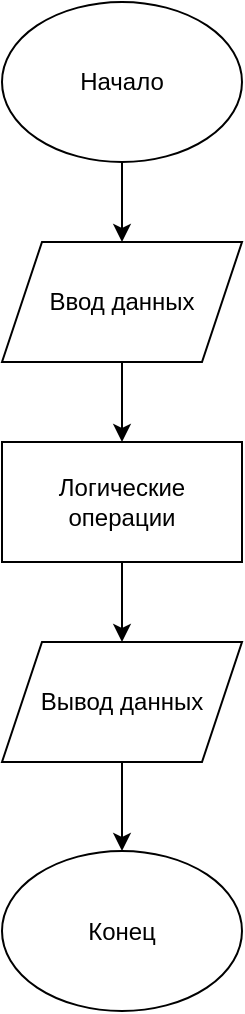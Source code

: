 <mxfile version="15.2.9" type="google" pages="8"><diagram id="BGq9eh0-HV9BmRO6fn32" name="les_1_task_1"><mxGraphModel dx="1847" dy="1051" grid="1" gridSize="10" guides="1" tooltips="1" connect="1" arrows="1" fold="1" page="1" pageScale="1" pageWidth="827" pageHeight="1169" math="0" shadow="0"><root><mxCell id="0"/><mxCell id="1" parent="0"/><mxCell id="eTskNtmZAvCyl6tFU1Ob-12" style="edgeStyle=orthogonalEdgeStyle;rounded=0;orthogonalLoop=1;jettySize=auto;html=1;entryX=0.5;entryY=0;entryDx=0;entryDy=0;" parent="1" source="eTskNtmZAvCyl6tFU1Ob-1" target="eTskNtmZAvCyl6tFU1Ob-2" edge="1"><mxGeometry relative="1" as="geometry"/></mxCell><mxCell id="eTskNtmZAvCyl6tFU1Ob-1" value="Начало" style="ellipse;whiteSpace=wrap;html=1;" parent="1" vertex="1"><mxGeometry x="-473" y="120" width="120" height="80" as="geometry"/></mxCell><mxCell id="eTskNtmZAvCyl6tFU1Ob-11" style="edgeStyle=orthogonalEdgeStyle;rounded=0;orthogonalLoop=1;jettySize=auto;html=1;entryX=0.5;entryY=0;entryDx=0;entryDy=0;" parent="1" source="eTskNtmZAvCyl6tFU1Ob-2" target="eTskNtmZAvCyl6tFU1Ob-4" edge="1"><mxGeometry relative="1" as="geometry"/></mxCell><mxCell id="eTskNtmZAvCyl6tFU1Ob-2" value="Ввод данных" style="shape=parallelogram;perimeter=parallelogramPerimeter;whiteSpace=wrap;html=1;fixedSize=1;" parent="1" vertex="1"><mxGeometry x="-473" y="240" width="120" height="60" as="geometry"/></mxCell><mxCell id="eTskNtmZAvCyl6tFU1Ob-10" style="edgeStyle=orthogonalEdgeStyle;rounded=0;orthogonalLoop=1;jettySize=auto;html=1;entryX=0.5;entryY=0;entryDx=0;entryDy=0;" parent="1" source="eTskNtmZAvCyl6tFU1Ob-4" target="eTskNtmZAvCyl6tFU1Ob-7" edge="1"><mxGeometry relative="1" as="geometry"/></mxCell><mxCell id="eTskNtmZAvCyl6tFU1Ob-4" value="Логические операции" style="rounded=0;whiteSpace=wrap;html=1;" parent="1" vertex="1"><mxGeometry x="-473" y="340" width="120" height="60" as="geometry"/></mxCell><mxCell id="eTskNtmZAvCyl6tFU1Ob-5" value="Конец" style="ellipse;whiteSpace=wrap;html=1;" parent="1" vertex="1"><mxGeometry x="-473" y="544.5" width="120" height="80" as="geometry"/></mxCell><mxCell id="eTskNtmZAvCyl6tFU1Ob-9" style="edgeStyle=orthogonalEdgeStyle;rounded=0;orthogonalLoop=1;jettySize=auto;html=1;entryX=0.5;entryY=0;entryDx=0;entryDy=0;" parent="1" source="eTskNtmZAvCyl6tFU1Ob-7" target="eTskNtmZAvCyl6tFU1Ob-5" edge="1"><mxGeometry relative="1" as="geometry"/></mxCell><mxCell id="eTskNtmZAvCyl6tFU1Ob-7" value="Вывод данных" style="shape=parallelogram;perimeter=parallelogramPerimeter;whiteSpace=wrap;html=1;fixedSize=1;" parent="1" vertex="1"><mxGeometry x="-473" y="440" width="120" height="60" as="geometry"/></mxCell></root></mxGraphModel></diagram><diagram id="jHvMftUbIAsGEjXu9TkB" name="les_1_task_2"><mxGraphModel dx="1020" dy="1051" grid="1" gridSize="10" guides="1" tooltips="1" connect="1" arrows="1" fold="1" page="1" pageScale="1" pageWidth="827" pageHeight="1169" math="0" shadow="0"><root><mxCell id="8w0IpbW2ydG69gup8He6-0"/><mxCell id="8w0IpbW2ydG69gup8He6-1" parent="8w0IpbW2ydG69gup8He6-0"/><mxCell id="8w0IpbW2ydG69gup8He6-2" style="edgeStyle=orthogonalEdgeStyle;rounded=0;orthogonalLoop=1;jettySize=auto;html=1;entryX=0.5;entryY=0;entryDx=0;entryDy=0;fontColor=default;" edge="1" parent="8w0IpbW2ydG69gup8He6-1" source="8w0IpbW2ydG69gup8He6-3" target="8w0IpbW2ydG69gup8He6-5"><mxGeometry relative="1" as="geometry"/></mxCell><mxCell id="8w0IpbW2ydG69gup8He6-3" value="Начало" style="ellipse;whiteSpace=wrap;html=1;" vertex="1" parent="8w0IpbW2ydG69gup8He6-1"><mxGeometry x="340" y="60" width="120" height="80" as="geometry"/></mxCell><mxCell id="8w0IpbW2ydG69gup8He6-4" style="edgeStyle=orthogonalEdgeStyle;rounded=0;orthogonalLoop=1;jettySize=auto;html=1;entryX=0.5;entryY=0;entryDx=0;entryDy=0;fontColor=default;" edge="1" parent="8w0IpbW2ydG69gup8He6-1" source="8w0IpbW2ydG69gup8He6-5" target="8w0IpbW2ydG69gup8He6-7"><mxGeometry relative="1" as="geometry"/></mxCell><mxCell id="8w0IpbW2ydG69gup8He6-5" value="Ввод координат&lt;br&gt;A(x1;y1)" style="shape=parallelogram;perimeter=parallelogramPerimeter;whiteSpace=wrap;html=1;fixedSize=1;" vertex="1" parent="8w0IpbW2ydG69gup8He6-1"><mxGeometry x="340" y="180" width="120" height="60" as="geometry"/></mxCell><mxCell id="8w0IpbW2ydG69gup8He6-6" value="" style="edgeStyle=orthogonalEdgeStyle;rounded=0;orthogonalLoop=1;jettySize=auto;html=1;fontColor=default;" edge="1" parent="8w0IpbW2ydG69gup8He6-1" source="8w0IpbW2ydG69gup8He6-7" target="8w0IpbW2ydG69gup8He6-9"><mxGeometry relative="1" as="geometry"/></mxCell><mxCell id="8w0IpbW2ydG69gup8He6-7" value="&lt;span&gt;Ввод координат&lt;/span&gt;&lt;br&gt;&lt;span&gt;B(x2;y2)&lt;/span&gt;" style="shape=parallelogram;perimeter=parallelogramPerimeter;whiteSpace=wrap;html=1;fixedSize=1;" vertex="1" parent="8w0IpbW2ydG69gup8He6-1"><mxGeometry x="340" y="280" width="120" height="60" as="geometry"/></mxCell><mxCell id="8w0IpbW2ydG69gup8He6-8" value="" style="edgeStyle=orthogonalEdgeStyle;rounded=0;orthogonalLoop=1;jettySize=auto;html=1;fontColor=default;" edge="1" parent="8w0IpbW2ydG69gup8He6-1" source="8w0IpbW2ydG69gup8He6-9" target="8w0IpbW2ydG69gup8He6-11"><mxGeometry relative="1" as="geometry"/></mxCell><mxCell id="8w0IpbW2ydG69gup8He6-9" value="&lt;font style=&quot;font-size: 12px&quot;&gt;&lt;span style=&quot;color: rgb(17 , 17 , 17) ; font-family: &amp;#34;arial&amp;#34; , &amp;#34;helvetica neue&amp;#34; , &amp;#34;helvetica&amp;#34; , &amp;#34;arial&amp;#34; , sans-serif ; text-align: left ; background-color: rgb(255 , 255 , 255)&quot;&gt;Вычислить значение&amp;nbsp;&lt;br&gt;&lt;/span&gt;&lt;var style=&quot;box-sizing: border-box ; color: rgb(17 , 17 , 17) ; font-family: &amp;#34;arial&amp;#34; , &amp;#34;helvetica neue&amp;#34; , &amp;#34;helvetica&amp;#34; , &amp;#34;arial&amp;#34; , sans-serif ; text-align: left ; background-color: rgb(255 , 255 , 255)&quot;&gt;k&lt;/var&gt;&lt;/font&gt;" style="rounded=0;whiteSpace=wrap;html=1;" vertex="1" parent="8w0IpbW2ydG69gup8He6-1"><mxGeometry x="340" y="380" width="120" height="60" as="geometry"/></mxCell><mxCell id="8w0IpbW2ydG69gup8He6-10" value="" style="edgeStyle=orthogonalEdgeStyle;rounded=0;orthogonalLoop=1;jettySize=auto;html=1;fontColor=default;" edge="1" parent="8w0IpbW2ydG69gup8He6-1" source="8w0IpbW2ydG69gup8He6-11" target="8w0IpbW2ydG69gup8He6-14"><mxGeometry relative="1" as="geometry"/></mxCell><mxCell id="8w0IpbW2ydG69gup8He6-11" value="Вычислить значение b" style="rounded=0;whiteSpace=wrap;html=1;" vertex="1" parent="8w0IpbW2ydG69gup8He6-1"><mxGeometry x="340" y="480" width="120" height="60" as="geometry"/></mxCell><mxCell id="8w0IpbW2ydG69gup8He6-12" value="Конец" style="ellipse;whiteSpace=wrap;html=1;" vertex="1" parent="8w0IpbW2ydG69gup8He6-1"><mxGeometry x="340" y="680" width="120" height="80" as="geometry"/></mxCell><mxCell id="8w0IpbW2ydG69gup8He6-13" value="" style="edgeStyle=orthogonalEdgeStyle;rounded=0;orthogonalLoop=1;jettySize=auto;html=1;fontColor=default;" edge="1" parent="8w0IpbW2ydG69gup8He6-1" source="8w0IpbW2ydG69gup8He6-14" target="8w0IpbW2ydG69gup8He6-12"><mxGeometry relative="1" as="geometry"/></mxCell><mxCell id="8w0IpbW2ydG69gup8He6-14" value="Вывод уравнения&lt;br&gt;прямой вида:&lt;br&gt;y = kx + b" style="shape=parallelogram;perimeter=parallelogramPerimeter;whiteSpace=wrap;html=1;fixedSize=1;labelBackgroundColor=default;fontColor=default;" vertex="1" parent="8w0IpbW2ydG69gup8He6-1"><mxGeometry x="325" y="580" width="150" height="60" as="geometry"/></mxCell></root></mxGraphModel></diagram><diagram id="Hru8UGZQPtQJNdQzPPBr" name="les_1_task_3"><mxGraphModel dx="1020" dy="1051" grid="1" gridSize="10" guides="1" tooltips="1" connect="1" arrows="1" fold="1" page="1" pageScale="1" pageWidth="827" pageHeight="1169" math="0" shadow="0"><root><mxCell id="FPMzdObqsyH5UGOvPdIR-0"/><mxCell id="FPMzdObqsyH5UGOvPdIR-1" parent="FPMzdObqsyH5UGOvPdIR-0"/><mxCell id="FPMzdObqsyH5UGOvPdIR-2" value="" style="edgeStyle=orthogonalEdgeStyle;rounded=0;orthogonalLoop=1;jettySize=auto;html=1;" edge="1" parent="FPMzdObqsyH5UGOvPdIR-1" source="FPMzdObqsyH5UGOvPdIR-3" target="FPMzdObqsyH5UGOvPdIR-5"><mxGeometry relative="1" as="geometry"/></mxCell><mxCell id="FPMzdObqsyH5UGOvPdIR-3" value="Начало" style="ellipse;whiteSpace=wrap;html=1;" vertex="1" parent="FPMzdObqsyH5UGOvPdIR-1"><mxGeometry x="224" y="190" width="120" height="80" as="geometry"/></mxCell><mxCell id="FPMzdObqsyH5UGOvPdIR-4" value="" style="edgeStyle=orthogonalEdgeStyle;rounded=0;orthogonalLoop=1;jettySize=auto;html=1;" edge="1" parent="FPMzdObqsyH5UGOvPdIR-1" source="FPMzdObqsyH5UGOvPdIR-5" target="FPMzdObqsyH5UGOvPdIR-7"><mxGeometry relative="1" as="geometry"/></mxCell><mxCell id="FPMzdObqsyH5UGOvPdIR-5" value="Ввод &lt;br&gt;границ &lt;br&gt;генерации" style="shape=parallelogram;perimeter=parallelogramPerimeter;whiteSpace=wrap;html=1;fixedSize=1;" vertex="1" parent="FPMzdObqsyH5UGOvPdIR-1"><mxGeometry x="209" y="300" width="150" height="60" as="geometry"/></mxCell><mxCell id="FPMzdObqsyH5UGOvPdIR-6" value="" style="edgeStyle=orthogonalEdgeStyle;rounded=0;orthogonalLoop=1;jettySize=auto;html=1;" edge="1" parent="FPMzdObqsyH5UGOvPdIR-1" source="FPMzdObqsyH5UGOvPdIR-7" target="FPMzdObqsyH5UGOvPdIR-8"><mxGeometry relative="1" as="geometry"/></mxCell><mxCell id="FPMzdObqsyH5UGOvPdIR-7" value="Вывод&lt;br&gt;результата" style="shape=parallelogram;perimeter=parallelogramPerimeter;whiteSpace=wrap;html=1;fixedSize=1;" vertex="1" parent="FPMzdObqsyH5UGOvPdIR-1"><mxGeometry x="224" y="400" width="120" height="60" as="geometry"/></mxCell><mxCell id="FPMzdObqsyH5UGOvPdIR-8" value="Конец" style="ellipse;whiteSpace=wrap;html=1;" vertex="1" parent="FPMzdObqsyH5UGOvPdIR-1"><mxGeometry x="224" y="500" width="120" height="80" as="geometry"/></mxCell><mxCell id="FPMzdObqsyH5UGOvPdIR-9" value="" style="edgeStyle=orthogonalEdgeStyle;rounded=0;orthogonalLoop=1;jettySize=auto;html=1;" edge="1" parent="FPMzdObqsyH5UGOvPdIR-1" source="FPMzdObqsyH5UGOvPdIR-10" target="FPMzdObqsyH5UGOvPdIR-13"><mxGeometry relative="1" as="geometry"/></mxCell><mxCell id="FPMzdObqsyH5UGOvPdIR-10" value="Начало" style="ellipse;whiteSpace=wrap;html=1;" vertex="1" parent="FPMzdObqsyH5UGOvPdIR-1"><mxGeometry x="504" y="190" width="120" height="80" as="geometry"/></mxCell><mxCell id="FPMzdObqsyH5UGOvPdIR-11" value="блок-схема для заданий a-b" style="text;html=1;strokeColor=none;fillColor=none;align=center;verticalAlign=middle;whiteSpace=wrap;rounded=0;" vertex="1" parent="FPMzdObqsyH5UGOvPdIR-1"><mxGeometry x="204" y="110" width="160" height="30" as="geometry"/></mxCell><mxCell id="FPMzdObqsyH5UGOvPdIR-12" value="" style="edgeStyle=orthogonalEdgeStyle;rounded=0;orthogonalLoop=1;jettySize=auto;html=1;" edge="1" parent="FPMzdObqsyH5UGOvPdIR-1" source="FPMzdObqsyH5UGOvPdIR-13" target="FPMzdObqsyH5UGOvPdIR-15"><mxGeometry relative="1" as="geometry"/></mxCell><mxCell id="FPMzdObqsyH5UGOvPdIR-13" value="Ввод &lt;br&gt;границ &lt;br&gt;генерации" style="shape=parallelogram;perimeter=parallelogramPerimeter;whiteSpace=wrap;html=1;fixedSize=1;" vertex="1" parent="FPMzdObqsyH5UGOvPdIR-1"><mxGeometry x="504" y="300" width="120" height="60" as="geometry"/></mxCell><mxCell id="FPMzdObqsyH5UGOvPdIR-14" value="" style="edgeStyle=orthogonalEdgeStyle;rounded=0;orthogonalLoop=1;jettySize=auto;html=1;" edge="1" parent="FPMzdObqsyH5UGOvPdIR-1" source="FPMzdObqsyH5UGOvPdIR-15" target="FPMzdObqsyH5UGOvPdIR-19"><mxGeometry relative="1" as="geometry"/></mxCell><mxCell id="FPMzdObqsyH5UGOvPdIR-15" value="Вычисление &lt;br&gt;длинны диапазона&lt;br&gt;для символов" style="rounded=0;whiteSpace=wrap;html=1;" vertex="1" parent="FPMzdObqsyH5UGOvPdIR-1"><mxGeometry x="504" y="390" width="120" height="60" as="geometry"/></mxCell><mxCell id="FPMzdObqsyH5UGOvPdIR-16" value="часть c" style="text;html=1;strokeColor=none;fillColor=none;align=center;verticalAlign=middle;whiteSpace=wrap;rounded=0;" vertex="1" parent="FPMzdObqsyH5UGOvPdIR-1"><mxGeometry x="534" y="115" width="60" height="20" as="geometry"/></mxCell><mxCell id="FPMzdObqsyH5UGOvPdIR-17" value="Конец" style="ellipse;whiteSpace=wrap;html=1;" vertex="1" parent="FPMzdObqsyH5UGOvPdIR-1"><mxGeometry x="504" y="574.5" width="120" height="80" as="geometry"/></mxCell><mxCell id="FPMzdObqsyH5UGOvPdIR-18" value="" style="edgeStyle=orthogonalEdgeStyle;rounded=0;orthogonalLoop=1;jettySize=auto;html=1;" edge="1" parent="FPMzdObqsyH5UGOvPdIR-1" source="FPMzdObqsyH5UGOvPdIR-19" target="FPMzdObqsyH5UGOvPdIR-17"><mxGeometry relative="1" as="geometry"/></mxCell><mxCell id="FPMzdObqsyH5UGOvPdIR-19" value="Вывод&lt;br&gt;результата" style="shape=parallelogram;perimeter=parallelogramPerimeter;whiteSpace=wrap;html=1;fixedSize=1;" vertex="1" parent="FPMzdObqsyH5UGOvPdIR-1"><mxGeometry x="504" y="480" width="120" height="60" as="geometry"/></mxCell></root></mxGraphModel></diagram><diagram id="PmEAxu16yv42SSvFTnBU" name="les_1_task_4"><mxGraphModel dx="1020" dy="1051" grid="1" gridSize="10" guides="1" tooltips="1" connect="1" arrows="1" fold="1" page="1" pageScale="1" pageWidth="827" pageHeight="1169" math="0" shadow="0"><root><mxCell id="8AgoOrCm9g4I1FmbaacZ-0"/><mxCell id="8AgoOrCm9g4I1FmbaacZ-1" parent="8AgoOrCm9g4I1FmbaacZ-0"/><mxCell id="8AgoOrCm9g4I1FmbaacZ-2" value="" style="edgeStyle=orthogonalEdgeStyle;rounded=0;orthogonalLoop=1;jettySize=auto;html=1;" edge="1" parent="8AgoOrCm9g4I1FmbaacZ-1" source="8AgoOrCm9g4I1FmbaacZ-3" target="8AgoOrCm9g4I1FmbaacZ-5"><mxGeometry relative="1" as="geometry"/></mxCell><mxCell id="8AgoOrCm9g4I1FmbaacZ-3" value="Начало" style="ellipse;whiteSpace=wrap;html=1;" vertex="1" parent="8AgoOrCm9g4I1FmbaacZ-1"><mxGeometry x="354" y="240" width="120" height="80" as="geometry"/></mxCell><mxCell id="8AgoOrCm9g4I1FmbaacZ-4" value="" style="edgeStyle=orthogonalEdgeStyle;rounded=0;orthogonalLoop=1;jettySize=auto;html=1;" edge="1" parent="8AgoOrCm9g4I1FmbaacZ-1" source="8AgoOrCm9g4I1FmbaacZ-5" target="8AgoOrCm9g4I1FmbaacZ-7"><mxGeometry relative="1" as="geometry"/></mxCell><mxCell id="8AgoOrCm9g4I1FmbaacZ-5" value="Ввод &lt;br&gt;границ" style="shape=parallelogram;perimeter=parallelogramPerimeter;whiteSpace=wrap;html=1;fixedSize=1;" vertex="1" parent="8AgoOrCm9g4I1FmbaacZ-1"><mxGeometry x="354" y="350" width="120" height="60" as="geometry"/></mxCell><mxCell id="8AgoOrCm9g4I1FmbaacZ-6" value="" style="edgeStyle=orthogonalEdgeStyle;rounded=0;orthogonalLoop=1;jettySize=auto;html=1;" edge="1" parent="8AgoOrCm9g4I1FmbaacZ-1" source="8AgoOrCm9g4I1FmbaacZ-7" target="8AgoOrCm9g4I1FmbaacZ-10"><mxGeometry relative="1" as="geometry"/></mxCell><mxCell id="8AgoOrCm9g4I1FmbaacZ-7" value="Вычисление &lt;br&gt;позиций и расстояние &lt;br&gt;между&amp;nbsp;букв." style="rounded=0;whiteSpace=wrap;html=1;" vertex="1" parent="8AgoOrCm9g4I1FmbaacZ-1"><mxGeometry x="354" y="440" width="120" height="60" as="geometry"/></mxCell><mxCell id="8AgoOrCm9g4I1FmbaacZ-8" value="Конец" style="ellipse;whiteSpace=wrap;html=1;" vertex="1" parent="8AgoOrCm9g4I1FmbaacZ-1"><mxGeometry x="354" y="624.5" width="120" height="80" as="geometry"/></mxCell><mxCell id="8AgoOrCm9g4I1FmbaacZ-9" value="" style="edgeStyle=orthogonalEdgeStyle;rounded=0;orthogonalLoop=1;jettySize=auto;html=1;" edge="1" parent="8AgoOrCm9g4I1FmbaacZ-1" source="8AgoOrCm9g4I1FmbaacZ-10" target="8AgoOrCm9g4I1FmbaacZ-8"><mxGeometry relative="1" as="geometry"/></mxCell><mxCell id="8AgoOrCm9g4I1FmbaacZ-10" value="Вывод&lt;br&gt;результата" style="shape=parallelogram;perimeter=parallelogramPerimeter;whiteSpace=wrap;html=1;fixedSize=1;" vertex="1" parent="8AgoOrCm9g4I1FmbaacZ-1"><mxGeometry x="354" y="530" width="120" height="60" as="geometry"/></mxCell></root></mxGraphModel></diagram><diagram id="HAYeex-Ujjy1P0VYLm13" name="les_1_task_5"><mxGraphModel dx="1020" dy="1051" grid="1" gridSize="10" guides="1" tooltips="1" connect="1" arrows="1" fold="1" page="1" pageScale="1" pageWidth="827" pageHeight="1169" math="0" shadow="0"><root><mxCell id="AmhFvHscFGcAW7m8LnVK-0"/><mxCell id="AmhFvHscFGcAW7m8LnVK-1" parent="AmhFvHscFGcAW7m8LnVK-0"/><mxCell id="AmhFvHscFGcAW7m8LnVK-2" value="" style="edgeStyle=orthogonalEdgeStyle;rounded=0;orthogonalLoop=1;jettySize=auto;html=1;" edge="1" parent="AmhFvHscFGcAW7m8LnVK-1" source="AmhFvHscFGcAW7m8LnVK-3" target="AmhFvHscFGcAW7m8LnVK-5"><mxGeometry relative="1" as="geometry"/></mxCell><mxCell id="AmhFvHscFGcAW7m8LnVK-3" value="Начало" style="ellipse;whiteSpace=wrap;html=1;" vertex="1" parent="AmhFvHscFGcAW7m8LnVK-1"><mxGeometry x="354" y="180" width="120" height="80" as="geometry"/></mxCell><mxCell id="AmhFvHscFGcAW7m8LnVK-4" value="" style="edgeStyle=orthogonalEdgeStyle;rounded=0;orthogonalLoop=1;jettySize=auto;html=1;" edge="1" parent="AmhFvHscFGcAW7m8LnVK-1" source="AmhFvHscFGcAW7m8LnVK-5" target="AmhFvHscFGcAW7m8LnVK-10"><mxGeometry relative="1" as="geometry"/></mxCell><mxCell id="AmhFvHscFGcAW7m8LnVK-5" value="Ввод&amp;nbsp;&lt;br&gt;номера &lt;br&gt;буквы" style="shape=parallelogram;perimeter=parallelogramPerimeter;whiteSpace=wrap;html=1;fixedSize=1;" vertex="1" parent="AmhFvHscFGcAW7m8LnVK-1"><mxGeometry x="339" y="290" width="150" height="60" as="geometry"/></mxCell><mxCell id="AmhFvHscFGcAW7m8LnVK-6" value="" style="edgeStyle=orthogonalEdgeStyle;rounded=0;orthogonalLoop=1;jettySize=auto;html=1;" edge="1" parent="AmhFvHscFGcAW7m8LnVK-1" source="AmhFvHscFGcAW7m8LnVK-7" target="AmhFvHscFGcAW7m8LnVK-8"><mxGeometry relative="1" as="geometry"/></mxCell><mxCell id="AmhFvHscFGcAW7m8LnVK-7" value="Вывод&lt;br&gt;результата" style="shape=parallelogram;perimeter=parallelogramPerimeter;whiteSpace=wrap;html=1;fixedSize=1;" vertex="1" parent="AmhFvHscFGcAW7m8LnVK-1"><mxGeometry x="354" y="490" width="120" height="60" as="geometry"/></mxCell><mxCell id="AmhFvHscFGcAW7m8LnVK-8" value="Конец" style="ellipse;whiteSpace=wrap;html=1;" vertex="1" parent="AmhFvHscFGcAW7m8LnVK-1"><mxGeometry x="354" y="585" width="120" height="80" as="geometry"/></mxCell><mxCell id="AmhFvHscFGcAW7m8LnVK-9" value="" style="edgeStyle=orthogonalEdgeStyle;rounded=0;orthogonalLoop=1;jettySize=auto;html=1;" edge="1" parent="AmhFvHscFGcAW7m8LnVK-1" source="AmhFvHscFGcAW7m8LnVK-10" target="AmhFvHscFGcAW7m8LnVK-7"><mxGeometry relative="1" as="geometry"/></mxCell><mxCell id="AmhFvHscFGcAW7m8LnVK-10" value="Определение буквы&lt;br&gt;по номеру" style="rounded=0;whiteSpace=wrap;html=1;" vertex="1" parent="AmhFvHscFGcAW7m8LnVK-1"><mxGeometry x="354" y="390" width="120" height="60" as="geometry"/></mxCell></root></mxGraphModel></diagram><diagram id="GZTKr1yvRV-8p_fgLJg4" name="les_1_task_6"><mxGraphModel dx="1020" dy="1051" grid="1" gridSize="10" guides="1" tooltips="1" connect="1" arrows="1" fold="1" page="1" pageScale="1" pageWidth="827" pageHeight="1169" math="0" shadow="0"><root><mxCell id="9srEdqQqw5SWsnjps_5t-0"/><mxCell id="9srEdqQqw5SWsnjps_5t-1" parent="9srEdqQqw5SWsnjps_5t-0"/><mxCell id="9srEdqQqw5SWsnjps_5t-2" value="" style="edgeStyle=orthogonalEdgeStyle;rounded=0;orthogonalLoop=1;jettySize=auto;html=1;" edge="1" parent="9srEdqQqw5SWsnjps_5t-1" source="9srEdqQqw5SWsnjps_5t-3" target="9srEdqQqw5SWsnjps_5t-5"><mxGeometry relative="1" as="geometry"/></mxCell><mxCell id="9srEdqQqw5SWsnjps_5t-3" value="Начало" style="ellipse;whiteSpace=wrap;html=1;" vertex="1" parent="9srEdqQqw5SWsnjps_5t-1"><mxGeometry x="354" y="90" width="120" height="80" as="geometry"/></mxCell><mxCell id="9srEdqQqw5SWsnjps_5t-4" value="" style="edgeStyle=orthogonalEdgeStyle;rounded=0;orthogonalLoop=1;jettySize=auto;html=1;" edge="1" parent="9srEdqQqw5SWsnjps_5t-1" source="9srEdqQqw5SWsnjps_5t-5" target="9srEdqQqw5SWsnjps_5t-10"><mxGeometry relative="1" as="geometry"/></mxCell><mxCell id="9srEdqQqw5SWsnjps_5t-5" value="Ввод длин&lt;br&gt;3ёх отрезков" style="shape=parallelogram;perimeter=parallelogramPerimeter;whiteSpace=wrap;html=1;fixedSize=1;" vertex="1" parent="9srEdqQqw5SWsnjps_5t-1"><mxGeometry x="354" y="210" width="120" height="60" as="geometry"/></mxCell><mxCell id="9srEdqQqw5SWsnjps_5t-6" value="" style="edgeStyle=orthogonalEdgeStyle;rounded=0;orthogonalLoop=1;jettySize=auto;html=1;" edge="1" parent="9srEdqQqw5SWsnjps_5t-1" source="9srEdqQqw5SWsnjps_5t-10" target="9srEdqQqw5SWsnjps_5t-14"><mxGeometry relative="1" as="geometry"/></mxCell><mxCell id="9srEdqQqw5SWsnjps_5t-7" style="edgeStyle=orthogonalEdgeStyle;rounded=0;orthogonalLoop=1;jettySize=auto;html=1;entryX=0.5;entryY=0;entryDx=0;entryDy=0;" edge="1" parent="9srEdqQqw5SWsnjps_5t-1" source="9srEdqQqw5SWsnjps_5t-10" target="9srEdqQqw5SWsnjps_5t-12"><mxGeometry relative="1" as="geometry"/></mxCell><mxCell id="9srEdqQqw5SWsnjps_5t-8" style="edgeStyle=orthogonalEdgeStyle;rounded=0;orthogonalLoop=1;jettySize=auto;html=1;entryX=0.623;entryY=-0.067;entryDx=0;entryDy=0;entryPerimeter=0;" edge="1" parent="9srEdqQqw5SWsnjps_5t-1" source="9srEdqQqw5SWsnjps_5t-10" target="9srEdqQqw5SWsnjps_5t-16"><mxGeometry relative="1" as="geometry"/></mxCell><mxCell id="9srEdqQqw5SWsnjps_5t-9" style="edgeStyle=orthogonalEdgeStyle;rounded=0;orthogonalLoop=1;jettySize=auto;html=1;entryX=0.5;entryY=0;entryDx=0;entryDy=0;" edge="1" parent="9srEdqQqw5SWsnjps_5t-1" source="9srEdqQqw5SWsnjps_5t-10" target="9srEdqQqw5SWsnjps_5t-18"><mxGeometry relative="1" as="geometry"/></mxCell><mxCell id="9srEdqQqw5SWsnjps_5t-10" value="проверка на&lt;br&gt;существование&amp;nbsp;&lt;br&gt;треугольника" style="rhombus;whiteSpace=wrap;html=1;" vertex="1" parent="9srEdqQqw5SWsnjps_5t-1"><mxGeometry x="333.5" y="310" width="161" height="100" as="geometry"/></mxCell><mxCell id="9srEdqQqw5SWsnjps_5t-11" style="edgeStyle=orthogonalEdgeStyle;rounded=0;orthogonalLoop=1;jettySize=auto;html=1;entryX=0.5;entryY=0;entryDx=0;entryDy=0;" edge="1" parent="9srEdqQqw5SWsnjps_5t-1" source="9srEdqQqw5SWsnjps_5t-12" target="9srEdqQqw5SWsnjps_5t-19"><mxGeometry relative="1" as="geometry"><Array as="points"><mxPoint x="221" y="530"/><mxPoint x="414" y="530"/></Array></mxGeometry></mxCell><mxCell id="9srEdqQqw5SWsnjps_5t-12" value="Вывод&lt;br&gt;треугольник &lt;br&gt;не существует" style="shape=parallelogram;perimeter=parallelogramPerimeter;whiteSpace=wrap;html=1;fixedSize=1;" vertex="1" parent="9srEdqQqw5SWsnjps_5t-1"><mxGeometry x="156" y="450" width="130" height="60" as="geometry"/></mxCell><mxCell id="9srEdqQqw5SWsnjps_5t-13" value="" style="edgeStyle=orthogonalEdgeStyle;rounded=0;orthogonalLoop=1;jettySize=auto;html=1;" edge="1" parent="9srEdqQqw5SWsnjps_5t-1" source="9srEdqQqw5SWsnjps_5t-14" target="9srEdqQqw5SWsnjps_5t-19"><mxGeometry relative="1" as="geometry"/></mxCell><mxCell id="9srEdqQqw5SWsnjps_5t-14" value="Вывод&lt;br&gt;треугольник&lt;br&gt;разносторонний" style="shape=parallelogram;perimeter=parallelogramPerimeter;whiteSpace=wrap;html=1;fixedSize=1;" vertex="1" parent="9srEdqQqw5SWsnjps_5t-1"><mxGeometry x="286" y="450" width="126" height="60" as="geometry"/></mxCell><mxCell id="9srEdqQqw5SWsnjps_5t-15" value="" style="edgeStyle=orthogonalEdgeStyle;rounded=0;orthogonalLoop=1;jettySize=auto;html=1;" edge="1" parent="9srEdqQqw5SWsnjps_5t-1" source="9srEdqQqw5SWsnjps_5t-16" target="9srEdqQqw5SWsnjps_5t-19"><mxGeometry relative="1" as="geometry"/></mxCell><mxCell id="9srEdqQqw5SWsnjps_5t-16" value="Вывод&lt;br&gt;треугольник &lt;br&gt;равносторонний" style="shape=parallelogram;perimeter=parallelogramPerimeter;whiteSpace=wrap;html=1;fixedSize=1;" vertex="1" parent="9srEdqQqw5SWsnjps_5t-1"><mxGeometry x="412" y="450" width="130" height="60" as="geometry"/></mxCell><mxCell id="9srEdqQqw5SWsnjps_5t-17" style="edgeStyle=orthogonalEdgeStyle;rounded=0;orthogonalLoop=1;jettySize=auto;html=1;entryX=0.5;entryY=0;entryDx=0;entryDy=0;" edge="1" parent="9srEdqQqw5SWsnjps_5t-1" source="9srEdqQqw5SWsnjps_5t-18" target="9srEdqQqw5SWsnjps_5t-19"><mxGeometry relative="1" as="geometry"><Array as="points"><mxPoint x="607" y="520"/><mxPoint x="414" y="520"/></Array></mxGeometry></mxCell><mxCell id="9srEdqQqw5SWsnjps_5t-18" value="Вывод&lt;br&gt;треугольник &lt;br&gt;равнобедренный" style="shape=parallelogram;perimeter=parallelogramPerimeter;whiteSpace=wrap;html=1;fixedSize=1;" vertex="1" parent="9srEdqQqw5SWsnjps_5t-1"><mxGeometry x="542" y="450" width="130" height="60" as="geometry"/></mxCell><mxCell id="9srEdqQqw5SWsnjps_5t-19" value="Конец" style="ellipse;whiteSpace=wrap;html=1;" vertex="1" parent="9srEdqQqw5SWsnjps_5t-1"><mxGeometry x="354" y="585" width="120" height="80" as="geometry"/></mxCell></root></mxGraphModel></diagram><diagram id="cY4AZKoS9K3DPXE9dq6P" name="les_1_task_7"><mxGraphModel dx="1020" dy="1051" grid="1" gridSize="10" guides="1" tooltips="1" connect="1" arrows="1" fold="1" page="1" pageScale="1" pageWidth="827" pageHeight="1169" math="0" shadow="0"><root><mxCell id="NgPIF394TxAre-xACbtN-0"/><mxCell id="NgPIF394TxAre-xACbtN-1" parent="NgPIF394TxAre-xACbtN-0"/><mxCell id="NgPIF394TxAre-xACbtN-2" value="" style="edgeStyle=orthogonalEdgeStyle;rounded=0;orthogonalLoop=1;jettySize=auto;html=1;" edge="1" parent="NgPIF394TxAre-xACbtN-1" source="NgPIF394TxAre-xACbtN-3" target="NgPIF394TxAre-xACbtN-5"><mxGeometry relative="1" as="geometry"/></mxCell><mxCell id="NgPIF394TxAre-xACbtN-3" value="Начало" style="ellipse;whiteSpace=wrap;html=1;" vertex="1" parent="NgPIF394TxAre-xACbtN-1"><mxGeometry x="354" y="120" width="120" height="80" as="geometry"/></mxCell><mxCell id="NgPIF394TxAre-xACbtN-4" value="" style="edgeStyle=orthogonalEdgeStyle;rounded=0;orthogonalLoop=1;jettySize=auto;html=1;" edge="1" parent="NgPIF394TxAre-xACbtN-1" source="NgPIF394TxAre-xACbtN-5" target="NgPIF394TxAre-xACbtN-8"><mxGeometry relative="1" as="geometry"/></mxCell><mxCell id="NgPIF394TxAre-xACbtN-5" value="Ввод&amp;nbsp;&lt;br&gt;года" style="shape=parallelogram;perimeter=parallelogramPerimeter;whiteSpace=wrap;html=1;fixedSize=1;" vertex="1" parent="NgPIF394TxAre-xACbtN-1"><mxGeometry x="354" y="240" width="120" height="60" as="geometry"/></mxCell><mxCell id="NgPIF394TxAre-xACbtN-6" style="edgeStyle=orthogonalEdgeStyle;rounded=0;orthogonalLoop=1;jettySize=auto;html=1;entryX=0.75;entryY=0;entryDx=0;entryDy=0;" edge="1" parent="NgPIF394TxAre-xACbtN-1" source="NgPIF394TxAre-xACbtN-8" target="NgPIF394TxAre-xACbtN-10"><mxGeometry relative="1" as="geometry"><mxPoint x="630" y="770" as="targetPoint"/><Array as="points"><mxPoint x="620" y="380"/></Array></mxGeometry></mxCell><mxCell id="NgPIF394TxAre-xACbtN-7" value="" style="edgeStyle=orthogonalEdgeStyle;rounded=0;orthogonalLoop=1;jettySize=auto;html=1;" edge="1" parent="NgPIF394TxAre-xACbtN-1" source="NgPIF394TxAre-xACbtN-8" target="NgPIF394TxAre-xACbtN-18"><mxGeometry relative="1" as="geometry"/></mxCell><mxCell id="NgPIF394TxAre-xACbtN-8" value="если&lt;br&gt;год % 4 ! = 0" style="rhombus;whiteSpace=wrap;html=1;" vertex="1" parent="NgPIF394TxAre-xACbtN-1"><mxGeometry x="351" y="340" width="126" height="80" as="geometry"/></mxCell><mxCell id="NgPIF394TxAre-xACbtN-9" style="edgeStyle=orthogonalEdgeStyle;rounded=0;orthogonalLoop=1;jettySize=auto;html=1;entryX=0.5;entryY=0;entryDx=0;entryDy=0;" edge="1" parent="NgPIF394TxAre-xACbtN-1" source="NgPIF394TxAre-xACbtN-10" target="NgPIF394TxAre-xACbtN-19"><mxGeometry relative="1" as="geometry"/></mxCell><mxCell id="NgPIF394TxAre-xACbtN-10" value="год &lt;br&gt;не високосный" style="shape=parallelogram;perimeter=parallelogramPerimeter;whiteSpace=wrap;html=1;fixedSize=1;" vertex="1" parent="NgPIF394TxAre-xACbtN-1"><mxGeometry x="530" y="790" width="120" height="60" as="geometry"/></mxCell><mxCell id="NgPIF394TxAre-xACbtN-11" style="edgeStyle=orthogonalEdgeStyle;rounded=0;orthogonalLoop=1;jettySize=auto;html=1;" edge="1" parent="NgPIF394TxAre-xACbtN-1" source="NgPIF394TxAre-xACbtN-12" target="NgPIF394TxAre-xACbtN-19"><mxGeometry relative="1" as="geometry"/></mxCell><mxCell id="NgPIF394TxAre-xACbtN-12" value="год&amp;nbsp;&lt;br&gt;високосный" style="shape=parallelogram;perimeter=parallelogramPerimeter;whiteSpace=wrap;html=1;fixedSize=1;" vertex="1" parent="NgPIF394TxAre-xACbtN-1"><mxGeometry x="220" y="790" width="120" height="60" as="geometry"/></mxCell><mxCell id="NgPIF394TxAre-xACbtN-13" style="edgeStyle=orthogonalEdgeStyle;rounded=0;orthogonalLoop=1;jettySize=auto;html=1;entryX=0.5;entryY=0;entryDx=0;entryDy=0;" edge="1" parent="NgPIF394TxAre-xACbtN-1" source="NgPIF394TxAre-xACbtN-15" target="NgPIF394TxAre-xACbtN-12"><mxGeometry relative="1" as="geometry"><Array as="points"><mxPoint x="414" y="720"/><mxPoint x="280" y="720"/></Array></mxGeometry></mxCell><mxCell id="NgPIF394TxAre-xACbtN-14" style="edgeStyle=orthogonalEdgeStyle;rounded=0;orthogonalLoop=1;jettySize=auto;html=1;" edge="1" parent="NgPIF394TxAre-xACbtN-1" source="NgPIF394TxAre-xACbtN-15" target="NgPIF394TxAre-xACbtN-10"><mxGeometry relative="1" as="geometry"/></mxCell><mxCell id="NgPIF394TxAre-xACbtN-15" value="если&lt;br&gt;год %400 == 0" style="rhombus;whiteSpace=wrap;html=1;" vertex="1" parent="NgPIF394TxAre-xACbtN-1"><mxGeometry x="309" y="600" width="210" height="80" as="geometry"/></mxCell><mxCell id="NgPIF394TxAre-xACbtN-16" value="" style="edgeStyle=orthogonalEdgeStyle;rounded=0;orthogonalLoop=1;jettySize=auto;html=1;" edge="1" parent="NgPIF394TxAre-xACbtN-1" source="NgPIF394TxAre-xACbtN-18" target="NgPIF394TxAre-xACbtN-15"><mxGeometry relative="1" as="geometry"/></mxCell><mxCell id="NgPIF394TxAre-xACbtN-17" style="edgeStyle=orthogonalEdgeStyle;rounded=0;orthogonalLoop=1;jettySize=auto;html=1;entryX=0.25;entryY=0;entryDx=0;entryDy=0;" edge="1" parent="NgPIF394TxAre-xACbtN-1" source="NgPIF394TxAre-xACbtN-18" target="NgPIF394TxAre-xACbtN-12"><mxGeometry relative="1" as="geometry"><Array as="points"><mxPoint x="250" y="520"/></Array></mxGeometry></mxCell><mxCell id="NgPIF394TxAre-xACbtN-18" value="иначе&lt;br&gt;год %100==0" style="rhombus;whiteSpace=wrap;html=1;" vertex="1" parent="NgPIF394TxAre-xACbtN-1"><mxGeometry x="331" y="480" width="166" height="80" as="geometry"/></mxCell><mxCell id="NgPIF394TxAre-xACbtN-19" value="Конец" style="ellipse;whiteSpace=wrap;html=1;" vertex="1" parent="NgPIF394TxAre-xACbtN-1"><mxGeometry x="354" y="890" width="120" height="80" as="geometry"/></mxCell><mxCell id="NgPIF394TxAre-xACbtN-20" value="не делится" style="text;html=1;strokeColor=none;fillColor=none;align=center;verticalAlign=middle;whiteSpace=wrap;rounded=0;" vertex="1" parent="NgPIF394TxAre-xACbtN-1"><mxGeometry x="497" y="360" width="80" height="10" as="geometry"/></mxCell><mxCell id="NgPIF394TxAre-xACbtN-21" value="не делится" style="text;html=1;strokeColor=none;fillColor=none;align=center;verticalAlign=middle;whiteSpace=wrap;rounded=0;" vertex="1" parent="NgPIF394TxAre-xACbtN-1"><mxGeometry x="251" y="500" width="80" height="10" as="geometry"/></mxCell><mxCell id="NgPIF394TxAre-xACbtN-22" value="не делится" style="text;html=1;strokeColor=none;fillColor=none;align=center;verticalAlign=middle;whiteSpace=wrap;rounded=0;" vertex="1" parent="NgPIF394TxAre-xACbtN-1"><mxGeometry x="519" y="620" width="80" height="10" as="geometry"/></mxCell></root></mxGraphModel></diagram><diagram id="dPl_tNnXqvhRrL6MyFTW" name="les_1_task_8"><mxGraphModel dx="1020" dy="1051" grid="1" gridSize="10" guides="1" tooltips="1" connect="1" arrows="1" fold="1" page="1" pageScale="1" pageWidth="827" pageHeight="1169" math="0" shadow="0"><root><mxCell id="3AaZ4YW2Vpl6vJ2WSBlH-0"/><mxCell id="3AaZ4YW2Vpl6vJ2WSBlH-1" parent="3AaZ4YW2Vpl6vJ2WSBlH-0"/><mxCell id="3AaZ4YW2Vpl6vJ2WSBlH-2" value="" style="edgeStyle=orthogonalEdgeStyle;rounded=0;orthogonalLoop=1;jettySize=auto;html=1;" edge="1" parent="3AaZ4YW2Vpl6vJ2WSBlH-1" source="3AaZ4YW2Vpl6vJ2WSBlH-3" target="3AaZ4YW2Vpl6vJ2WSBlH-5"><mxGeometry relative="1" as="geometry"/></mxCell><mxCell id="3AaZ4YW2Vpl6vJ2WSBlH-3" value="Начало" style="ellipse;whiteSpace=wrap;html=1;" vertex="1" parent="3AaZ4YW2Vpl6vJ2WSBlH-1"><mxGeometry x="354" y="80" width="120" height="80" as="geometry"/></mxCell><mxCell id="3AaZ4YW2Vpl6vJ2WSBlH-4" value="" style="edgeStyle=orthogonalEdgeStyle;rounded=0;orthogonalLoop=1;jettySize=auto;html=1;" edge="1" parent="3AaZ4YW2Vpl6vJ2WSBlH-1" source="3AaZ4YW2Vpl6vJ2WSBlH-5" target="3AaZ4YW2Vpl6vJ2WSBlH-11"><mxGeometry relative="1" as="geometry"/></mxCell><mxCell id="3AaZ4YW2Vpl6vJ2WSBlH-5" value="Ввод&lt;br&gt;3 чисел" style="shape=parallelogram;perimeter=parallelogramPerimeter;whiteSpace=wrap;html=1;fixedSize=1;" vertex="1" parent="3AaZ4YW2Vpl6vJ2WSBlH-1"><mxGeometry x="354" y="200" width="120" height="60" as="geometry"/></mxCell><mxCell id="3AaZ4YW2Vpl6vJ2WSBlH-6" style="edgeStyle=orthogonalEdgeStyle;rounded=0;orthogonalLoop=1;jettySize=auto;html=1;" edge="1" parent="3AaZ4YW2Vpl6vJ2WSBlH-1" source="3AaZ4YW2Vpl6vJ2WSBlH-8" target="3AaZ4YW2Vpl6vJ2WSBlH-13"><mxGeometry relative="1" as="geometry"><Array as="points"><mxPoint x="537" y="450"/></Array></mxGeometry></mxCell><mxCell id="3AaZ4YW2Vpl6vJ2WSBlH-7" value="" style="edgeStyle=orthogonalEdgeStyle;rounded=0;orthogonalLoop=1;jettySize=auto;html=1;" edge="1" parent="3AaZ4YW2Vpl6vJ2WSBlH-1" source="3AaZ4YW2Vpl6vJ2WSBlH-8" target="3AaZ4YW2Vpl6vJ2WSBlH-15"><mxGeometry relative="1" as="geometry"/></mxCell><mxCell id="3AaZ4YW2Vpl6vJ2WSBlH-8" value="&lt;span style=&quot;font-family: , &amp;#34;blinkmacsystemfont&amp;#34; , &amp;#34;roboto&amp;#34; , &amp;#34;helvetica neue&amp;#34; , &amp;#34;geneva&amp;#34; , &amp;#34;noto sans armenian&amp;#34; , &amp;#34;noto sans bengali&amp;#34; , &amp;#34;noto sans cherokee&amp;#34; , &amp;#34;noto sans devanagari&amp;#34; , &amp;#34;noto sans ethiopic&amp;#34; , &amp;#34;noto sans georgian&amp;#34; , &amp;#34;noto sans hebrew&amp;#34; , &amp;#34;noto sans kannada&amp;#34; , &amp;#34;noto sans khmer&amp;#34; , &amp;#34;noto sans lao&amp;#34; , &amp;#34;noto sans osmanya&amp;#34; , &amp;#34;noto sans tamil&amp;#34; , &amp;#34;noto sans telugu&amp;#34; , &amp;#34;noto sans thai&amp;#34; , sans-serif , &amp;#34;arial&amp;#34; , &amp;#34;tahoma&amp;#34; , &amp;#34;verdana&amp;#34; ; font-size: 13px ; text-align: left ; background-color: rgb(255 , 255 , 255)&quot;&gt;a &amp;lt; b &amp;lt; c&lt;br&gt;or&amp;nbsp;&lt;br&gt;&amp;nbsp;a &amp;gt; b &amp;gt; c&lt;/span&gt;" style="rhombus;whiteSpace=wrap;html=1;" vertex="1" parent="3AaZ4YW2Vpl6vJ2WSBlH-1"><mxGeometry x="351" y="410" width="125.5" height="80" as="geometry"/></mxCell><mxCell id="3AaZ4YW2Vpl6vJ2WSBlH-9" style="edgeStyle=orthogonalEdgeStyle;rounded=0;orthogonalLoop=1;jettySize=auto;html=1;entryX=0.5;entryY=0;entryDx=0;entryDy=0;" edge="1" parent="3AaZ4YW2Vpl6vJ2WSBlH-1" source="3AaZ4YW2Vpl6vJ2WSBlH-11" target="3AaZ4YW2Vpl6vJ2WSBlH-17"><mxGeometry relative="1" as="geometry"><Array as="points"><mxPoint x="294" y="340"/></Array></mxGeometry></mxCell><mxCell id="3AaZ4YW2Vpl6vJ2WSBlH-10" value="" style="edgeStyle=orthogonalEdgeStyle;rounded=0;orthogonalLoop=1;jettySize=auto;html=1;" edge="1" parent="3AaZ4YW2Vpl6vJ2WSBlH-1" source="3AaZ4YW2Vpl6vJ2WSBlH-11" target="3AaZ4YW2Vpl6vJ2WSBlH-8"><mxGeometry relative="1" as="geometry"/></mxCell><mxCell id="3AaZ4YW2Vpl6vJ2WSBlH-11" value="&lt;span style=&quot;font-family: , &amp;#34;blinkmacsystemfont&amp;#34; , &amp;#34;roboto&amp;#34; , &amp;#34;helvetica neue&amp;#34; , &amp;#34;geneva&amp;#34; , &amp;#34;noto sans armenian&amp;#34; , &amp;#34;noto sans bengali&amp;#34; , &amp;#34;noto sans cherokee&amp;#34; , &amp;#34;noto sans devanagari&amp;#34; , &amp;#34;noto sans ethiopic&amp;#34; , &amp;#34;noto sans georgian&amp;#34; , &amp;#34;noto sans hebrew&amp;#34; , &amp;#34;noto sans kannada&amp;#34; , &amp;#34;noto sans khmer&amp;#34; , &amp;#34;noto sans lao&amp;#34; , &amp;#34;noto sans osmanya&amp;#34; , &amp;#34;noto sans tamil&amp;#34; , &amp;#34;noto sans telugu&amp;#34; , &amp;#34;noto sans thai&amp;#34; , sans-serif , &amp;#34;arial&amp;#34; , &amp;#34;tahoma&amp;#34; , &amp;#34;verdana&amp;#34; ; font-size: 13px ; text-align: left ; background-color: rgb(255 , 255 , 255)&quot;&gt;b &amp;lt; a &amp;lt; c&lt;/span&gt;&lt;br style=&quot;font-family: , &amp;#34;blinkmacsystemfont&amp;#34; , &amp;#34;roboto&amp;#34; , &amp;#34;helvetica neue&amp;#34; , &amp;#34;geneva&amp;#34; , &amp;#34;noto sans armenian&amp;#34; , &amp;#34;noto sans bengali&amp;#34; , &amp;#34;noto sans cherokee&amp;#34; , &amp;#34;noto sans devanagari&amp;#34; , &amp;#34;noto sans ethiopic&amp;#34; , &amp;#34;noto sans georgian&amp;#34; , &amp;#34;noto sans hebrew&amp;#34; , &amp;#34;noto sans kannada&amp;#34; , &amp;#34;noto sans khmer&amp;#34; , &amp;#34;noto sans lao&amp;#34; , &amp;#34;noto sans osmanya&amp;#34; , &amp;#34;noto sans tamil&amp;#34; , &amp;#34;noto sans telugu&amp;#34; , &amp;#34;noto sans thai&amp;#34; , sans-serif , &amp;#34;arial&amp;#34; , &amp;#34;tahoma&amp;#34; , &amp;#34;verdana&amp;#34; ; font-size: 13px ; text-align: left&quot;&gt;&lt;span style=&quot;font-family: , &amp;#34;blinkmacsystemfont&amp;#34; , &amp;#34;roboto&amp;#34; , &amp;#34;helvetica neue&amp;#34; , &amp;#34;geneva&amp;#34; , &amp;#34;noto sans armenian&amp;#34; , &amp;#34;noto sans bengali&amp;#34; , &amp;#34;noto sans cherokee&amp;#34; , &amp;#34;noto sans devanagari&amp;#34; , &amp;#34;noto sans ethiopic&amp;#34; , &amp;#34;noto sans georgian&amp;#34; , &amp;#34;noto sans hebrew&amp;#34; , &amp;#34;noto sans kannada&amp;#34; , &amp;#34;noto sans khmer&amp;#34; , &amp;#34;noto sans lao&amp;#34; , &amp;#34;noto sans osmanya&amp;#34; , &amp;#34;noto sans tamil&amp;#34; , &amp;#34;noto sans telugu&amp;#34; , &amp;#34;noto sans thai&amp;#34; , sans-serif , &amp;#34;arial&amp;#34; , &amp;#34;tahoma&amp;#34; , &amp;#34;verdana&amp;#34; ; font-size: 13px ; text-align: left ; background-color: rgb(255 , 255 , 255)&quot;&gt;or&lt;/span&gt;&lt;br style=&quot;font-family: , &amp;#34;blinkmacsystemfont&amp;#34; , &amp;#34;roboto&amp;#34; , &amp;#34;helvetica neue&amp;#34; , &amp;#34;geneva&amp;#34; , &amp;#34;noto sans armenian&amp;#34; , &amp;#34;noto sans bengali&amp;#34; , &amp;#34;noto sans cherokee&amp;#34; , &amp;#34;noto sans devanagari&amp;#34; , &amp;#34;noto sans ethiopic&amp;#34; , &amp;#34;noto sans georgian&amp;#34; , &amp;#34;noto sans hebrew&amp;#34; , &amp;#34;noto sans kannada&amp;#34; , &amp;#34;noto sans khmer&amp;#34; , &amp;#34;noto sans lao&amp;#34; , &amp;#34;noto sans osmanya&amp;#34; , &amp;#34;noto sans tamil&amp;#34; , &amp;#34;noto sans telugu&amp;#34; , &amp;#34;noto sans thai&amp;#34; , sans-serif , &amp;#34;arial&amp;#34; , &amp;#34;tahoma&amp;#34; , &amp;#34;verdana&amp;#34; ; font-size: 13px ; text-align: left&quot;&gt;&lt;span style=&quot;font-family: , &amp;#34;blinkmacsystemfont&amp;#34; , &amp;#34;roboto&amp;#34; , &amp;#34;helvetica neue&amp;#34; , &amp;#34;geneva&amp;#34; , &amp;#34;noto sans armenian&amp;#34; , &amp;#34;noto sans bengali&amp;#34; , &amp;#34;noto sans cherokee&amp;#34; , &amp;#34;noto sans devanagari&amp;#34; , &amp;#34;noto sans ethiopic&amp;#34; , &amp;#34;noto sans georgian&amp;#34; , &amp;#34;noto sans hebrew&amp;#34; , &amp;#34;noto sans kannada&amp;#34; , &amp;#34;noto sans khmer&amp;#34; , &amp;#34;noto sans lao&amp;#34; , &amp;#34;noto sans osmanya&amp;#34; , &amp;#34;noto sans tamil&amp;#34; , &amp;#34;noto sans telugu&amp;#34; , &amp;#34;noto sans thai&amp;#34; , sans-serif , &amp;#34;arial&amp;#34; , &amp;#34;tahoma&amp;#34; , &amp;#34;verdana&amp;#34; ; font-size: 13px ; text-align: left ; background-color: rgb(255 , 255 , 255)&quot;&gt;b &amp;gt; a &amp;gt; c&lt;/span&gt;" style="rhombus;whiteSpace=wrap;html=1;" vertex="1" parent="3AaZ4YW2Vpl6vJ2WSBlH-1"><mxGeometry x="343" y="300" width="141" height="80" as="geometry"/></mxCell><mxCell id="3AaZ4YW2Vpl6vJ2WSBlH-12" style="edgeStyle=orthogonalEdgeStyle;rounded=0;orthogonalLoop=1;jettySize=auto;html=1;entryX=0.5;entryY=0;entryDx=0;entryDy=0;" edge="1" parent="3AaZ4YW2Vpl6vJ2WSBlH-1" source="3AaZ4YW2Vpl6vJ2WSBlH-13" target="3AaZ4YW2Vpl6vJ2WSBlH-22"><mxGeometry relative="1" as="geometry"/></mxCell><mxCell id="3AaZ4YW2Vpl6vJ2WSBlH-13" value="&lt;span&gt;2 число&lt;/span&gt;&lt;br&gt;&lt;span&gt;среднее&lt;/span&gt;" style="shape=parallelogram;perimeter=parallelogramPerimeter;whiteSpace=wrap;html=1;fixedSize=1;" vertex="1" parent="3AaZ4YW2Vpl6vJ2WSBlH-1"><mxGeometry x="474" y="520" width="120" height="60" as="geometry"/></mxCell><mxCell id="3AaZ4YW2Vpl6vJ2WSBlH-14" value="" style="edgeStyle=orthogonalEdgeStyle;rounded=0;orthogonalLoop=1;jettySize=auto;html=1;" edge="1" parent="3AaZ4YW2Vpl6vJ2WSBlH-1" source="3AaZ4YW2Vpl6vJ2WSBlH-15" target="3AaZ4YW2Vpl6vJ2WSBlH-22"><mxGeometry relative="1" as="geometry"/></mxCell><mxCell id="3AaZ4YW2Vpl6vJ2WSBlH-15" value="3&amp;nbsp;число&lt;br&gt;среднее" style="shape=parallelogram;perimeter=parallelogramPerimeter;whiteSpace=wrap;html=1;fixedSize=1;" vertex="1" parent="3AaZ4YW2Vpl6vJ2WSBlH-1"><mxGeometry x="354" y="520" width="120" height="60" as="geometry"/></mxCell><mxCell id="3AaZ4YW2Vpl6vJ2WSBlH-16" style="edgeStyle=orthogonalEdgeStyle;rounded=0;orthogonalLoop=1;jettySize=auto;html=1;" edge="1" parent="3AaZ4YW2Vpl6vJ2WSBlH-1" source="3AaZ4YW2Vpl6vJ2WSBlH-17" target="3AaZ4YW2Vpl6vJ2WSBlH-22"><mxGeometry relative="1" as="geometry"/></mxCell><mxCell id="3AaZ4YW2Vpl6vJ2WSBlH-17" value="1 число &lt;br&gt;среднее" style="shape=parallelogram;perimeter=parallelogramPerimeter;whiteSpace=wrap;html=1;fixedSize=1;" vertex="1" parent="3AaZ4YW2Vpl6vJ2WSBlH-1"><mxGeometry x="234" y="520" width="120" height="60" as="geometry"/></mxCell><mxCell id="3AaZ4YW2Vpl6vJ2WSBlH-18" value="Да" style="text;html=1;strokeColor=none;fillColor=none;align=center;verticalAlign=middle;whiteSpace=wrap;rounded=0;" vertex="1" parent="3AaZ4YW2Vpl6vJ2WSBlH-1"><mxGeometry x="303" y="310" width="40" height="20" as="geometry"/></mxCell><mxCell id="3AaZ4YW2Vpl6vJ2WSBlH-19" value="Иначе" style="text;html=1;strokeColor=none;fillColor=none;align=center;verticalAlign=middle;whiteSpace=wrap;rounded=0;" vertex="1" parent="3AaZ4YW2Vpl6vJ2WSBlH-1"><mxGeometry x="414" y="380" width="40" height="20" as="geometry"/></mxCell><mxCell id="3AaZ4YW2Vpl6vJ2WSBlH-20" value="Да" style="text;html=1;strokeColor=none;fillColor=none;align=center;verticalAlign=middle;whiteSpace=wrap;rounded=0;" vertex="1" parent="3AaZ4YW2Vpl6vJ2WSBlH-1"><mxGeometry x="500" y="430" width="40" height="20" as="geometry"/></mxCell><mxCell id="3AaZ4YW2Vpl6vJ2WSBlH-21" value="Иначе" style="text;html=1;strokeColor=none;fillColor=none;align=center;verticalAlign=middle;whiteSpace=wrap;rounded=0;" vertex="1" parent="3AaZ4YW2Vpl6vJ2WSBlH-1"><mxGeometry x="414" y="490" width="40" height="20" as="geometry"/></mxCell><mxCell id="3AaZ4YW2Vpl6vJ2WSBlH-22" value="Конец" style="ellipse;whiteSpace=wrap;html=1;" vertex="1" parent="3AaZ4YW2Vpl6vJ2WSBlH-1"><mxGeometry x="354" y="640" width="120" height="80" as="geometry"/></mxCell></root></mxGraphModel></diagram></mxfile>